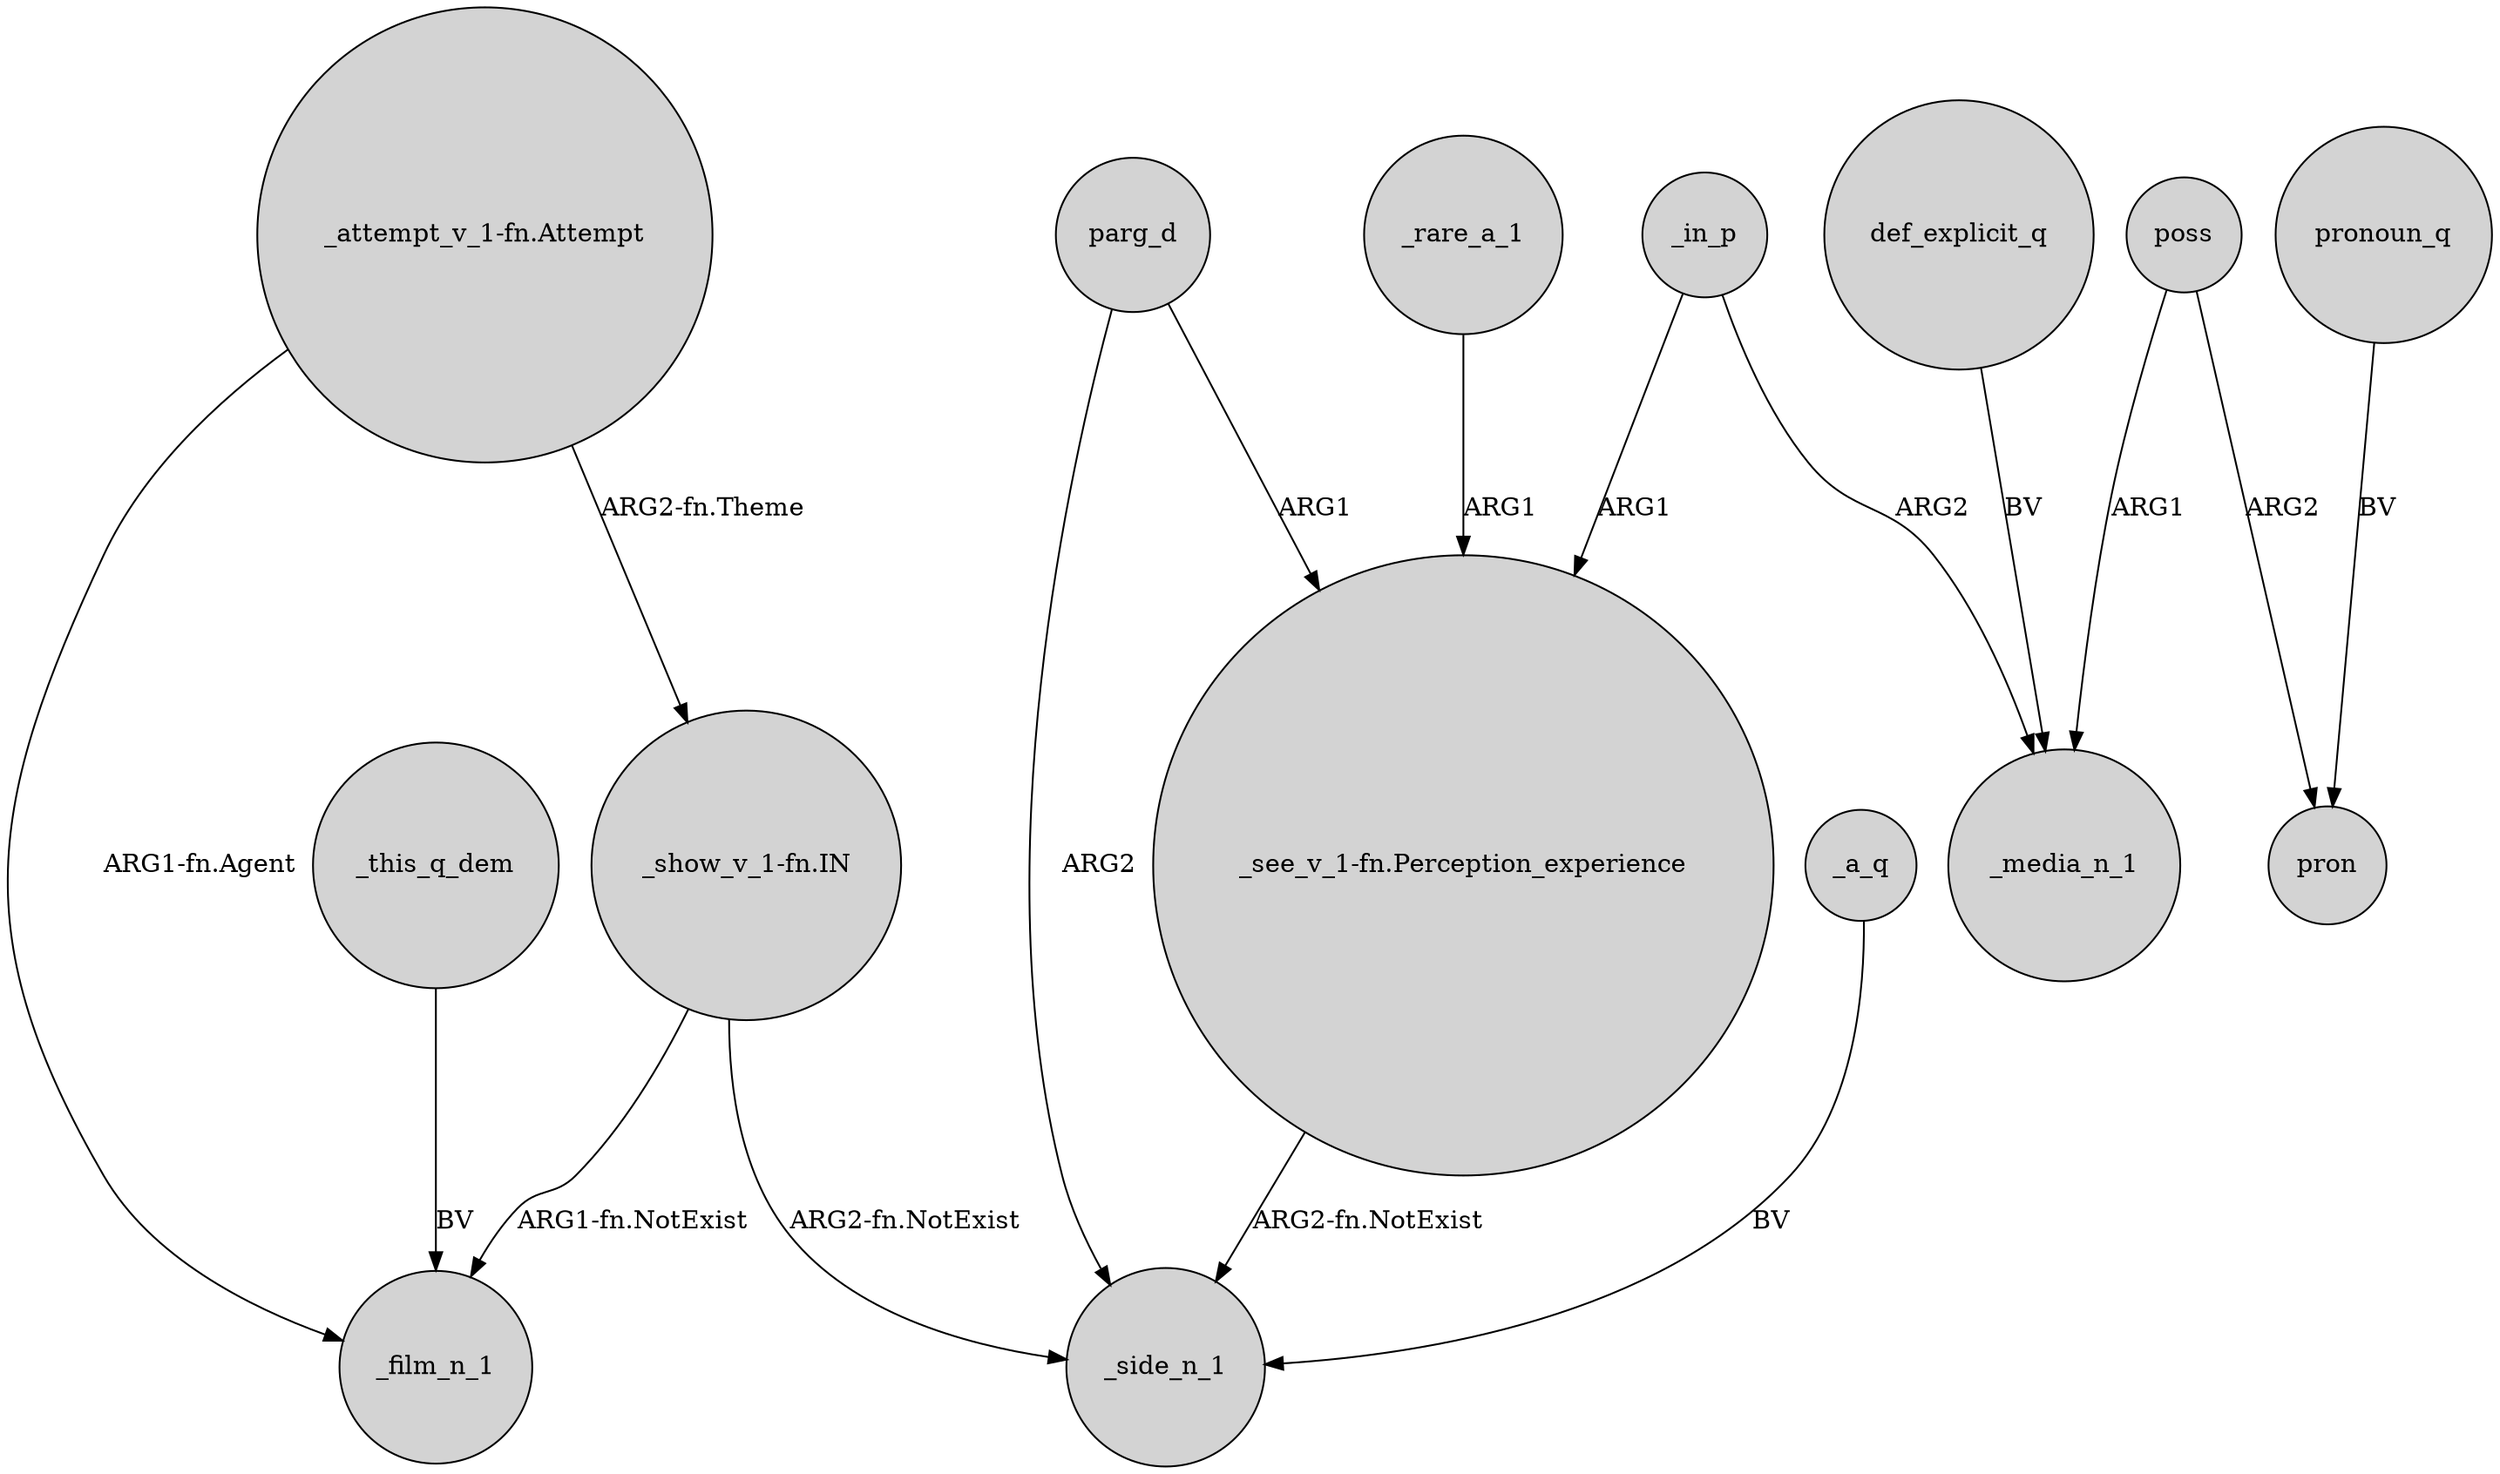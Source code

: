 digraph {
	node [shape=circle style=filled]
	"_attempt_v_1-fn.Attempt" -> "_show_v_1-fn.IN" [label="ARG2-fn.Theme"]
	poss -> _media_n_1 [label=ARG1]
	"_show_v_1-fn.IN" -> _film_n_1 [label="ARG1-fn.NotExist"]
	_in_p -> "_see_v_1-fn.Perception_experience" [label=ARG1]
	"_attempt_v_1-fn.Attempt" -> _film_n_1 [label="ARG1-fn.Agent"]
	_a_q -> _side_n_1 [label=BV]
	poss -> pron [label=ARG2]
	pronoun_q -> pron [label=BV]
	_this_q_dem -> _film_n_1 [label=BV]
	parg_d -> "_see_v_1-fn.Perception_experience" [label=ARG1]
	_rare_a_1 -> "_see_v_1-fn.Perception_experience" [label=ARG1]
	parg_d -> _side_n_1 [label=ARG2]
	"_show_v_1-fn.IN" -> _side_n_1 [label="ARG2-fn.NotExist"]
	def_explicit_q -> _media_n_1 [label=BV]
	"_see_v_1-fn.Perception_experience" -> _side_n_1 [label="ARG2-fn.NotExist"]
	_in_p -> _media_n_1 [label=ARG2]
}
